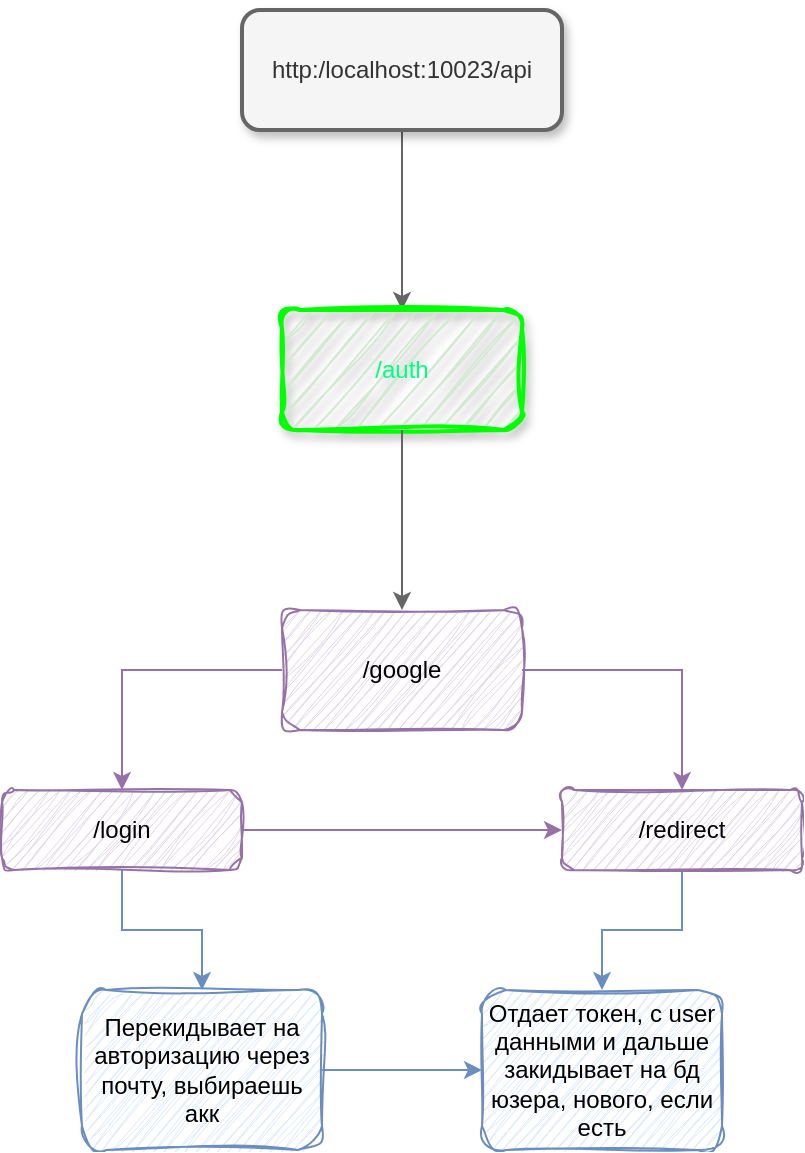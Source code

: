<mxfile version="22.0.4" type="github">
  <diagram id="6a731a19-8d31-9384-78a2-239565b7b9f0" name="Page-1">
    <mxGraphModel dx="1238" dy="722" grid="1" gridSize="10" guides="1" tooltips="1" connect="1" arrows="1" fold="1" page="1" pageScale="1" pageWidth="1169" pageHeight="827" background="none" math="0" shadow="0">
      <root>
        <mxCell id="0" />
        <mxCell id="1" parent="0" />
        <mxCell id="6PmYhrHesReOMGpqTjvc-1545" style="edgeStyle=orthogonalEdgeStyle;rounded=0;orthogonalLoop=1;jettySize=auto;html=1;exitX=0.5;exitY=1;exitDx=0;exitDy=0;entryX=0.5;entryY=0;entryDx=0;entryDy=0;fillColor=#f5f5f5;strokeColor=#666666;" edge="1" parent="1" source="6PmYhrHesReOMGpqTjvc-1542" target="6PmYhrHesReOMGpqTjvc-1544">
          <mxGeometry relative="1" as="geometry" />
        </mxCell>
        <mxCell id="6PmYhrHesReOMGpqTjvc-1542" value="&lt;p style=&quot;line-height: 160%;&quot;&gt;http:/localhost:10023/api&lt;/p&gt;" style="rounded=1;whiteSpace=wrap;html=1;fillColor=#f5f5f5;strokeColor=#666666;strokeWidth=2;glass=0;shadow=1;fontColor=#333333;" vertex="1" parent="1">
          <mxGeometry x="520" y="90" width="160" height="60" as="geometry" />
        </mxCell>
        <mxCell id="6PmYhrHesReOMGpqTjvc-1544" value="&lt;font color=&quot;#00ff80&quot;&gt;/auth&lt;/font&gt;" style="rounded=1;whiteSpace=wrap;html=1;fillColor=#d5e8d4;strokeColor=#00FF00;strokeWidth=2;shadow=1;sketch=1;curveFitting=1;jiggle=2;" vertex="1" parent="1">
          <mxGeometry x="540" y="240" width="120" height="60" as="geometry" />
        </mxCell>
        <mxCell id="6PmYhrHesReOMGpqTjvc-1546" style="edgeStyle=orthogonalEdgeStyle;rounded=0;orthogonalLoop=1;jettySize=auto;html=1;exitX=0.5;exitY=1;exitDx=0;exitDy=0;fillColor=#f5f5f5;strokeColor=#666666;entryX=0.5;entryY=0;entryDx=0;entryDy=0;" edge="1" parent="1" source="6PmYhrHesReOMGpqTjvc-1544" target="6PmYhrHesReOMGpqTjvc-1547">
          <mxGeometry relative="1" as="geometry">
            <mxPoint x="599.73" y="320" as="sourcePoint" />
            <mxPoint x="600" y="380" as="targetPoint" />
          </mxGeometry>
        </mxCell>
        <mxCell id="6PmYhrHesReOMGpqTjvc-1550" style="edgeStyle=orthogonalEdgeStyle;rounded=0;orthogonalLoop=1;jettySize=auto;html=1;entryX=0.5;entryY=0;entryDx=0;entryDy=0;fillColor=#e1d5e7;strokeColor=#9673a6;" edge="1" parent="1" source="6PmYhrHesReOMGpqTjvc-1547" target="6PmYhrHesReOMGpqTjvc-1548">
          <mxGeometry relative="1" as="geometry" />
        </mxCell>
        <mxCell id="6PmYhrHesReOMGpqTjvc-1551" style="edgeStyle=orthogonalEdgeStyle;rounded=0;orthogonalLoop=1;jettySize=auto;html=1;entryX=0.5;entryY=0;entryDx=0;entryDy=0;fillColor=#e1d5e7;strokeColor=#9673a6;" edge="1" parent="1" source="6PmYhrHesReOMGpqTjvc-1547" target="6PmYhrHesReOMGpqTjvc-1549">
          <mxGeometry relative="1" as="geometry" />
        </mxCell>
        <mxCell id="6PmYhrHesReOMGpqTjvc-1547" value="/google" style="rounded=1;whiteSpace=wrap;html=1;fillColor=#e1d5e7;strokeColor=#9673a6;sketch=1;curveFitting=1;jiggle=2;" vertex="1" parent="1">
          <mxGeometry x="540" y="390" width="120" height="60" as="geometry" />
        </mxCell>
        <mxCell id="6PmYhrHesReOMGpqTjvc-1554" style="edgeStyle=orthogonalEdgeStyle;rounded=0;orthogonalLoop=1;jettySize=auto;html=1;entryX=0.5;entryY=0;entryDx=0;entryDy=0;fillColor=#dae8fc;strokeColor=#6c8ebf;" edge="1" parent="1" source="6PmYhrHesReOMGpqTjvc-1548" target="6PmYhrHesReOMGpqTjvc-1552">
          <mxGeometry relative="1" as="geometry">
            <mxPoint x="500" y="570" as="targetPoint" />
          </mxGeometry>
        </mxCell>
        <mxCell id="6PmYhrHesReOMGpqTjvc-1559" style="edgeStyle=orthogonalEdgeStyle;rounded=0;orthogonalLoop=1;jettySize=auto;html=1;entryX=0;entryY=0.5;entryDx=0;entryDy=0;fillColor=#e1d5e7;strokeColor=#9673a6;" edge="1" parent="1" source="6PmYhrHesReOMGpqTjvc-1548" target="6PmYhrHesReOMGpqTjvc-1549">
          <mxGeometry relative="1" as="geometry" />
        </mxCell>
        <mxCell id="6PmYhrHesReOMGpqTjvc-1548" value="/login" style="rounded=1;whiteSpace=wrap;html=1;sketch=1;curveFitting=1;jiggle=2;fillColor=#e1d5e7;strokeColor=#9673a6;" vertex="1" parent="1">
          <mxGeometry x="400" y="480" width="120" height="40" as="geometry" />
        </mxCell>
        <mxCell id="6PmYhrHesReOMGpqTjvc-1557" style="edgeStyle=orthogonalEdgeStyle;rounded=0;orthogonalLoop=1;jettySize=auto;html=1;exitX=0.5;exitY=1;exitDx=0;exitDy=0;entryX=0.5;entryY=0;entryDx=0;entryDy=0;fillColor=#dae8fc;strokeColor=#6c8ebf;" edge="1" parent="1" source="6PmYhrHesReOMGpqTjvc-1549" target="6PmYhrHesReOMGpqTjvc-1556">
          <mxGeometry relative="1" as="geometry" />
        </mxCell>
        <mxCell id="6PmYhrHesReOMGpqTjvc-1549" value="/redirect" style="rounded=1;whiteSpace=wrap;html=1;sketch=1;curveFitting=1;jiggle=2;fillColor=#e1d5e7;strokeColor=#9673a6;" vertex="1" parent="1">
          <mxGeometry x="680" y="480" width="120" height="40" as="geometry" />
        </mxCell>
        <mxCell id="6PmYhrHesReOMGpqTjvc-1560" style="edgeStyle=orthogonalEdgeStyle;rounded=0;orthogonalLoop=1;jettySize=auto;html=1;exitX=1;exitY=0.5;exitDx=0;exitDy=0;entryX=0;entryY=0.5;entryDx=0;entryDy=0;fillColor=#dae8fc;strokeColor=#6c8ebf;" edge="1" parent="1" source="6PmYhrHesReOMGpqTjvc-1552" target="6PmYhrHesReOMGpqTjvc-1556">
          <mxGeometry relative="1" as="geometry" />
        </mxCell>
        <mxCell id="6PmYhrHesReOMGpqTjvc-1552" value="Перекидывает на авторизацию через почту, выбираешь акк" style="rounded=1;whiteSpace=wrap;html=1;sketch=1;curveFitting=1;jiggle=2;fillColor=#dae8fc;strokeColor=#6c8ebf;" vertex="1" parent="1">
          <mxGeometry x="440" y="580" width="120" height="80" as="geometry" />
        </mxCell>
        <mxCell id="6PmYhrHesReOMGpqTjvc-1553" style="edgeStyle=orthogonalEdgeStyle;rounded=0;orthogonalLoop=1;jettySize=auto;html=1;exitX=0.5;exitY=1;exitDx=0;exitDy=0;" edge="1" parent="1" source="6PmYhrHesReOMGpqTjvc-1549" target="6PmYhrHesReOMGpqTjvc-1549">
          <mxGeometry relative="1" as="geometry" />
        </mxCell>
        <mxCell id="6PmYhrHesReOMGpqTjvc-1556" value="Отдает токен, с user данными и дальше закидывает на бд юзера, нового, если есть" style="rounded=1;whiteSpace=wrap;html=1;sketch=1;curveFitting=1;jiggle=2;fillColor=#dae8fc;strokeColor=#6c8ebf;" vertex="1" parent="1">
          <mxGeometry x="640" y="580" width="120" height="80" as="geometry" />
        </mxCell>
      </root>
    </mxGraphModel>
  </diagram>
</mxfile>
